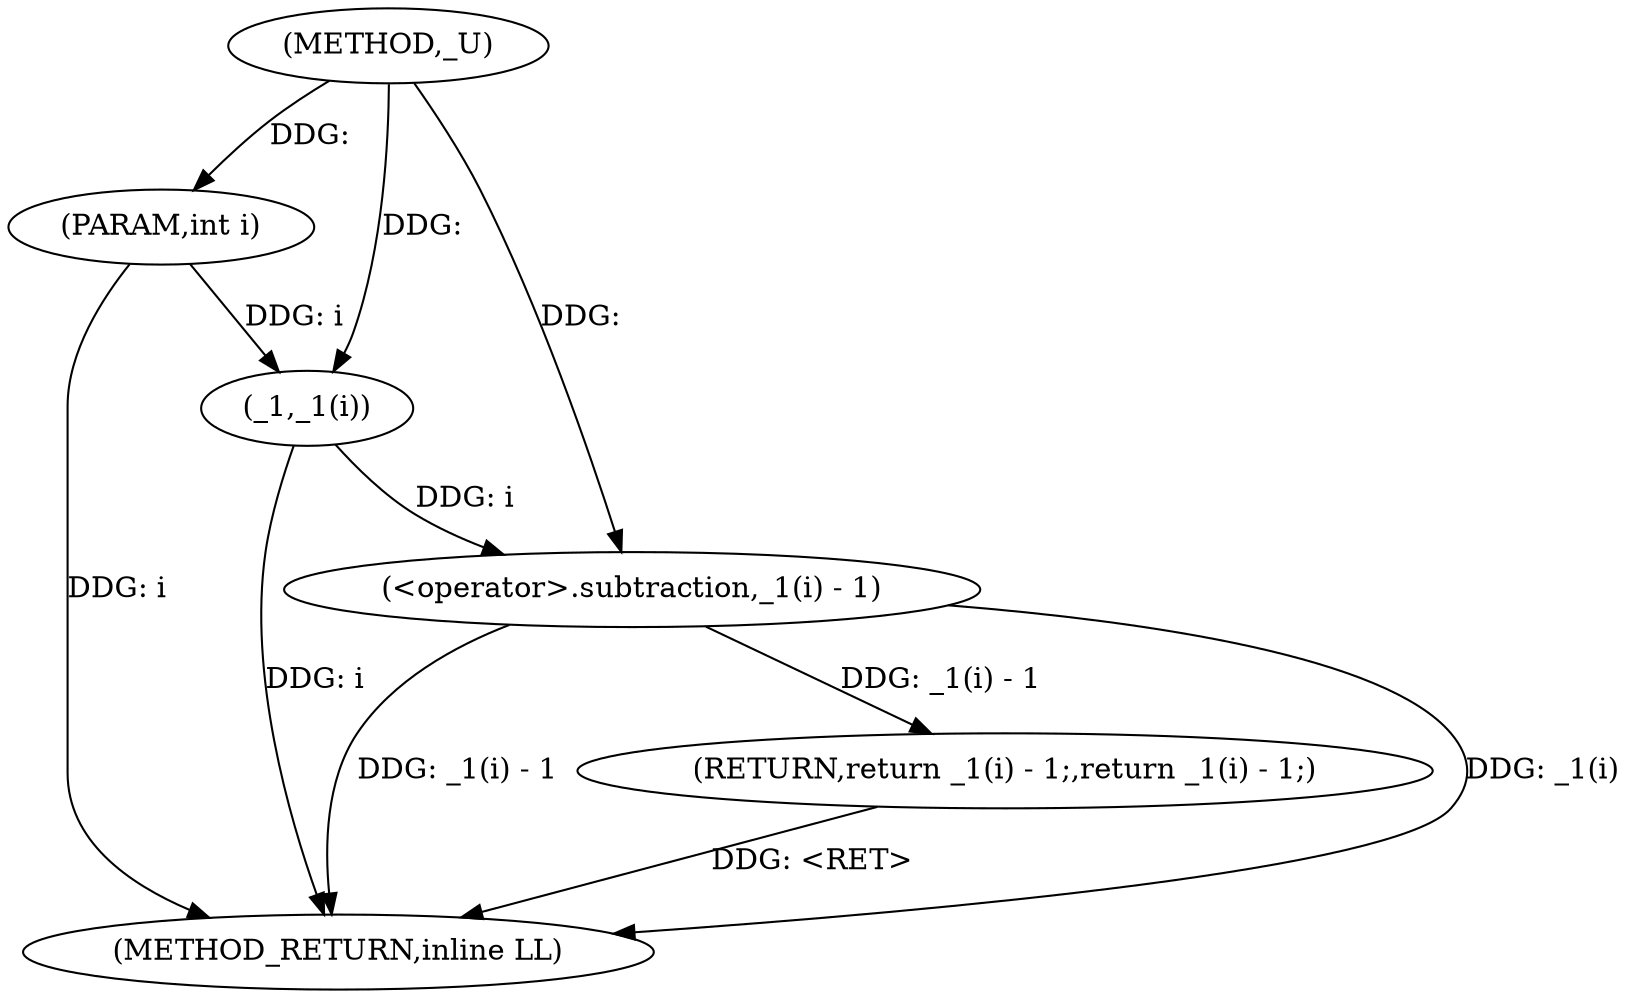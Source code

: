 digraph "_U" {  
"1001635" [label = "(METHOD,_U)" ]
"1001643" [label = "(METHOD_RETURN,inline LL)" ]
"1001636" [label = "(PARAM,int i)" ]
"1001638" [label = "(RETURN,return _1(i) - 1;,return _1(i) - 1;)" ]
"1001639" [label = "(<operator>.subtraction,_1(i) - 1)" ]
"1001640" [label = "(_1,_1(i))" ]
  "1001638" -> "1001643"  [ label = "DDG: <RET>"] 
  "1001636" -> "1001643"  [ label = "DDG: i"] 
  "1001640" -> "1001643"  [ label = "DDG: i"] 
  "1001639" -> "1001643"  [ label = "DDG: _1(i)"] 
  "1001639" -> "1001643"  [ label = "DDG: _1(i) - 1"] 
  "1001635" -> "1001636"  [ label = "DDG: "] 
  "1001639" -> "1001638"  [ label = "DDG: _1(i) - 1"] 
  "1001640" -> "1001639"  [ label = "DDG: i"] 
  "1001635" -> "1001639"  [ label = "DDG: "] 
  "1001636" -> "1001640"  [ label = "DDG: i"] 
  "1001635" -> "1001640"  [ label = "DDG: "] 
}
